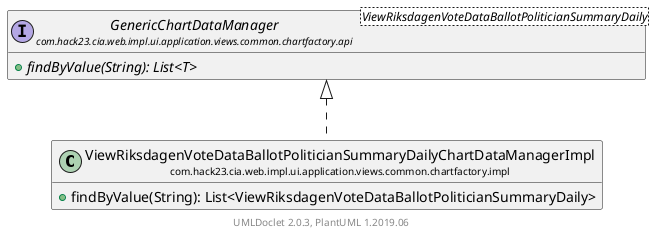@startuml
    set namespaceSeparator none
    hide empty fields
    hide empty methods

    class "<size:14>ViewRiksdagenVoteDataBallotPoliticianSummaryDailyChartDataManagerImpl\n<size:10>com.hack23.cia.web.impl.ui.application.views.common.chartfactory.impl" as com.hack23.cia.web.impl.ui.application.views.common.chartfactory.impl.ViewRiksdagenVoteDataBallotPoliticianSummaryDailyChartDataManagerImpl [[ViewRiksdagenVoteDataBallotPoliticianSummaryDailyChartDataManagerImpl.html]] {
        +findByValue(String): List<ViewRiksdagenVoteDataBallotPoliticianSummaryDaily>
    }

    interface "<size:14>GenericChartDataManager\n<size:10>com.hack23.cia.web.impl.ui.application.views.common.chartfactory.api" as com.hack23.cia.web.impl.ui.application.views.common.chartfactory.api.GenericChartDataManager<ViewRiksdagenVoteDataBallotPoliticianSummaryDaily> [[../api/GenericChartDataManager.html]] {
        {abstract} +findByValue(String): List<T>
    }

    com.hack23.cia.web.impl.ui.application.views.common.chartfactory.api.GenericChartDataManager <|.. com.hack23.cia.web.impl.ui.application.views.common.chartfactory.impl.ViewRiksdagenVoteDataBallotPoliticianSummaryDailyChartDataManagerImpl

    center footer UMLDoclet 2.0.3, PlantUML 1.2019.06
@enduml
